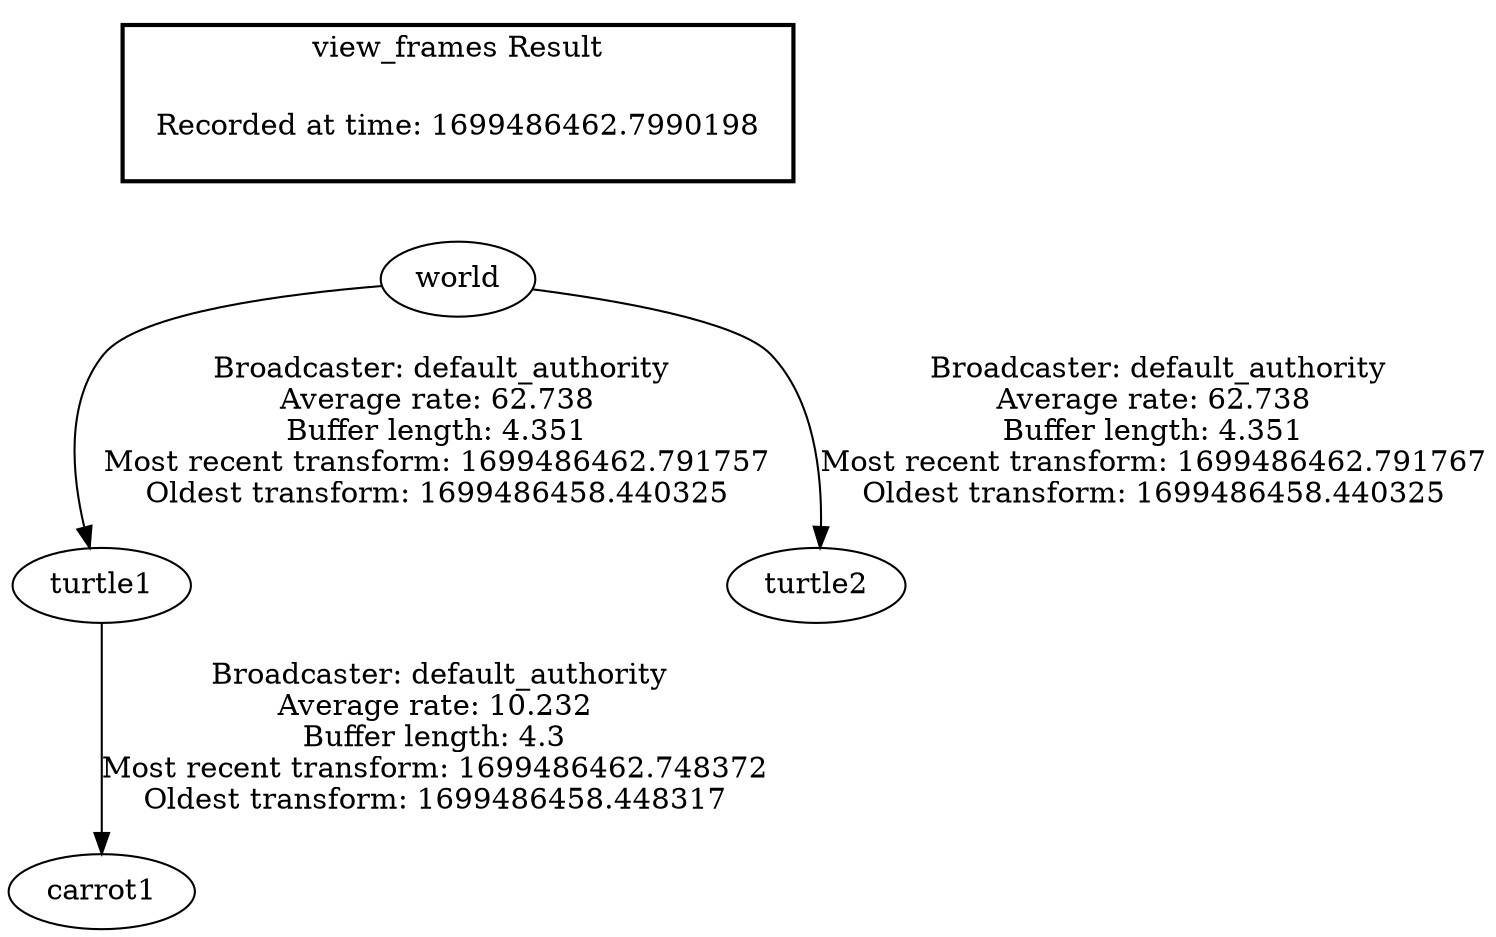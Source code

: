 digraph G {
"turtle1" -> "carrot1"[label=" Broadcaster: default_authority\nAverage rate: 10.232\nBuffer length: 4.3\nMost recent transform: 1699486462.748372\nOldest transform: 1699486458.448317\n"];
"world" -> "turtle1"[label=" Broadcaster: default_authority\nAverage rate: 62.738\nBuffer length: 4.351\nMost recent transform: 1699486462.791757\nOldest transform: 1699486458.440325\n"];
"world" -> "turtle2"[label=" Broadcaster: default_authority\nAverage rate: 62.738\nBuffer length: 4.351\nMost recent transform: 1699486462.791767\nOldest transform: 1699486458.440325\n"];
edge [style=invis];
 subgraph cluster_legend { style=bold; color=black; label ="view_frames Result";
"Recorded at time: 1699486462.7990198"[ shape=plaintext ] ;
}->"world";
}